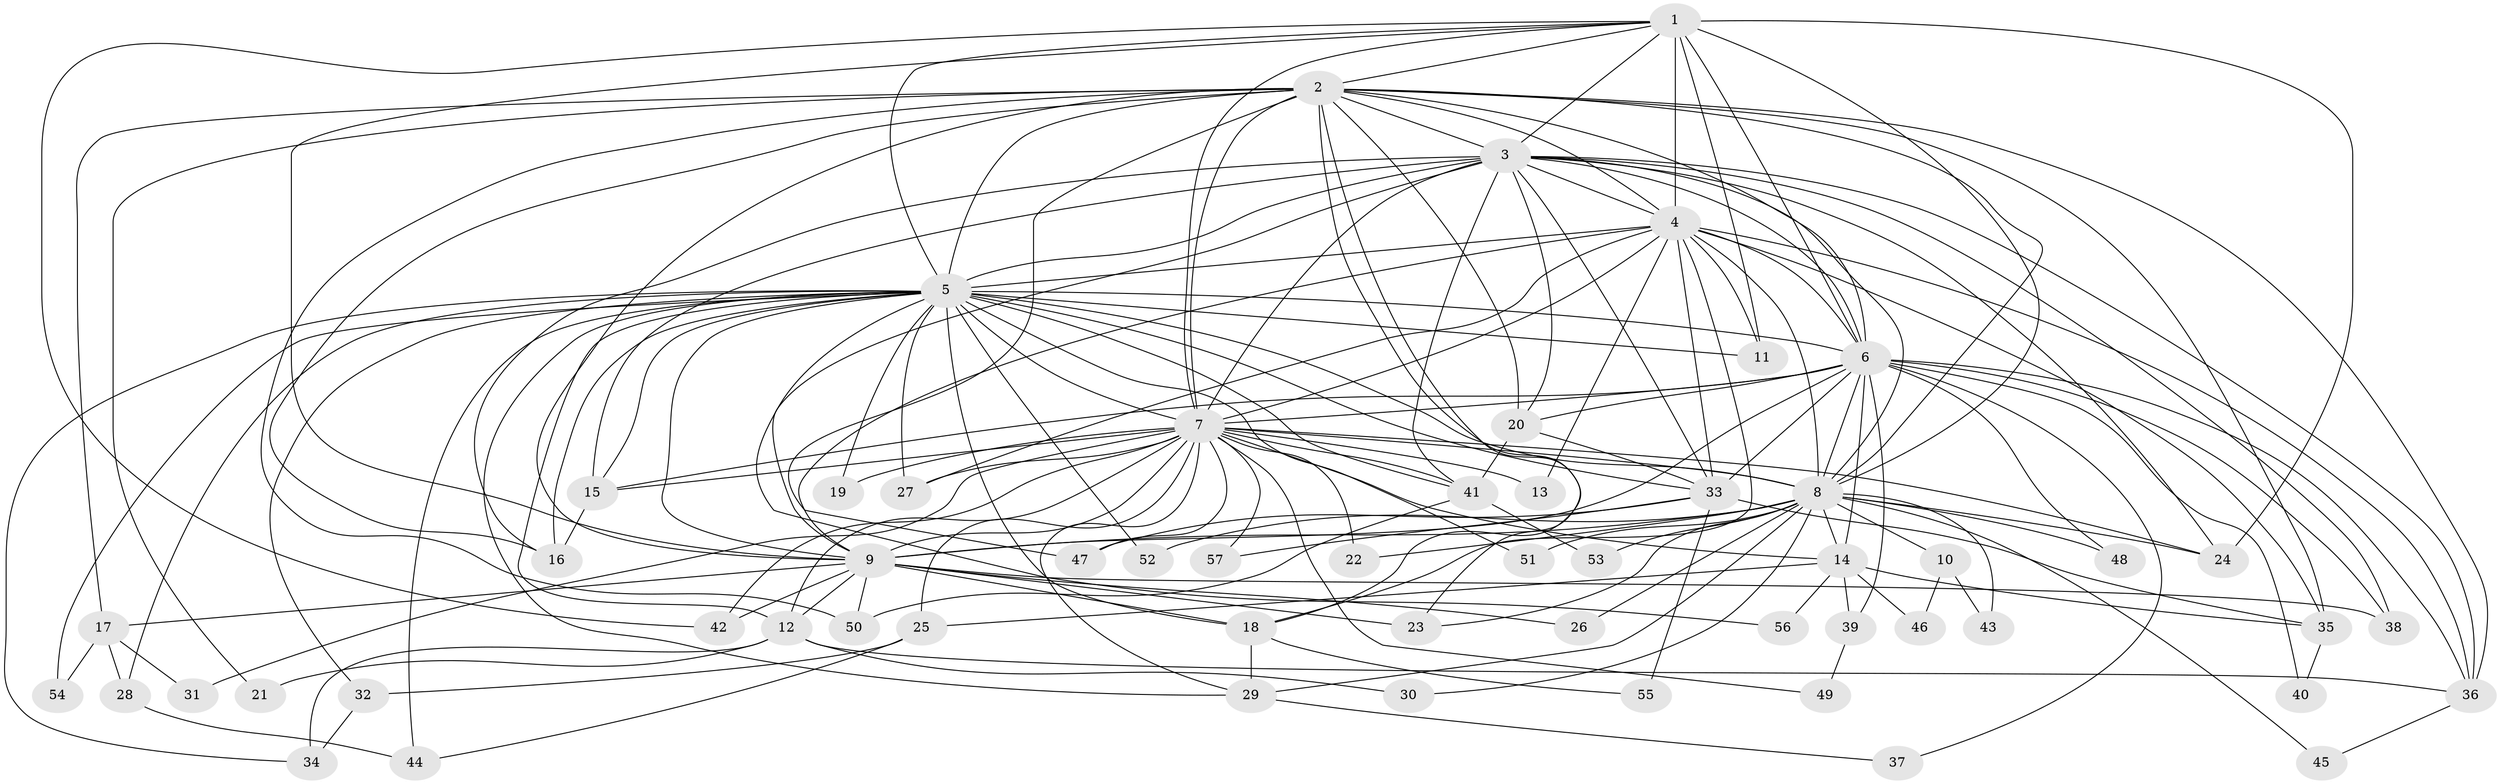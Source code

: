 // original degree distribution, {18: 0.008771929824561403, 21: 0.017543859649122806, 22: 0.008771929824561403, 23: 0.017543859649122806, 20: 0.008771929824561403, 25: 0.008771929824561403, 29: 0.008771929824561403, 27: 0.008771929824561403, 4: 0.10526315789473684, 3: 0.24561403508771928, 6: 0.017543859649122806, 5: 0.02631578947368421, 2: 0.5175438596491229}
// Generated by graph-tools (version 1.1) at 2025/34/03/09/25 02:34:48]
// undirected, 57 vertices, 163 edges
graph export_dot {
graph [start="1"]
  node [color=gray90,style=filled];
  1;
  2;
  3;
  4;
  5;
  6;
  7;
  8;
  9;
  10;
  11;
  12;
  13;
  14;
  15;
  16;
  17;
  18;
  19;
  20;
  21;
  22;
  23;
  24;
  25;
  26;
  27;
  28;
  29;
  30;
  31;
  32;
  33;
  34;
  35;
  36;
  37;
  38;
  39;
  40;
  41;
  42;
  43;
  44;
  45;
  46;
  47;
  48;
  49;
  50;
  51;
  52;
  53;
  54;
  55;
  56;
  57;
  1 -- 2 [weight=1.0];
  1 -- 3 [weight=2.0];
  1 -- 4 [weight=2.0];
  1 -- 5 [weight=3.0];
  1 -- 6 [weight=2.0];
  1 -- 7 [weight=1.0];
  1 -- 8 [weight=1.0];
  1 -- 9 [weight=1.0];
  1 -- 11 [weight=1.0];
  1 -- 24 [weight=4.0];
  1 -- 42 [weight=1.0];
  2 -- 3 [weight=1.0];
  2 -- 4 [weight=1.0];
  2 -- 5 [weight=2.0];
  2 -- 6 [weight=2.0];
  2 -- 7 [weight=1.0];
  2 -- 8 [weight=1.0];
  2 -- 9 [weight=1.0];
  2 -- 16 [weight=1.0];
  2 -- 17 [weight=1.0];
  2 -- 18 [weight=1.0];
  2 -- 20 [weight=2.0];
  2 -- 21 [weight=1.0];
  2 -- 23 [weight=1.0];
  2 -- 35 [weight=1.0];
  2 -- 36 [weight=1.0];
  2 -- 47 [weight=1.0];
  2 -- 50 [weight=1.0];
  3 -- 4 [weight=1.0];
  3 -- 5 [weight=2.0];
  3 -- 6 [weight=1.0];
  3 -- 7 [weight=1.0];
  3 -- 8 [weight=1.0];
  3 -- 9 [weight=1.0];
  3 -- 15 [weight=1.0];
  3 -- 16 [weight=3.0];
  3 -- 20 [weight=1.0];
  3 -- 24 [weight=2.0];
  3 -- 33 [weight=2.0];
  3 -- 36 [weight=1.0];
  3 -- 38 [weight=1.0];
  3 -- 41 [weight=1.0];
  4 -- 5 [weight=2.0];
  4 -- 6 [weight=1.0];
  4 -- 7 [weight=1.0];
  4 -- 8 [weight=1.0];
  4 -- 9 [weight=1.0];
  4 -- 11 [weight=1.0];
  4 -- 13 [weight=1.0];
  4 -- 18 [weight=1.0];
  4 -- 27 [weight=1.0];
  4 -- 33 [weight=7.0];
  4 -- 35 [weight=1.0];
  4 -- 36 [weight=1.0];
  5 -- 6 [weight=3.0];
  5 -- 7 [weight=3.0];
  5 -- 8 [weight=2.0];
  5 -- 9 [weight=2.0];
  5 -- 11 [weight=1.0];
  5 -- 12 [weight=1.0];
  5 -- 15 [weight=1.0];
  5 -- 16 [weight=1.0];
  5 -- 18 [weight=1.0];
  5 -- 19 [weight=1.0];
  5 -- 27 [weight=1.0];
  5 -- 28 [weight=1.0];
  5 -- 29 [weight=1.0];
  5 -- 32 [weight=1.0];
  5 -- 33 [weight=2.0];
  5 -- 34 [weight=1.0];
  5 -- 41 [weight=1.0];
  5 -- 44 [weight=1.0];
  5 -- 51 [weight=1.0];
  5 -- 52 [weight=1.0];
  5 -- 54 [weight=1.0];
  5 -- 56 [weight=1.0];
  6 -- 7 [weight=2.0];
  6 -- 8 [weight=1.0];
  6 -- 9 [weight=1.0];
  6 -- 14 [weight=1.0];
  6 -- 15 [weight=1.0];
  6 -- 20 [weight=1.0];
  6 -- 33 [weight=2.0];
  6 -- 36 [weight=1.0];
  6 -- 37 [weight=1.0];
  6 -- 38 [weight=1.0];
  6 -- 39 [weight=1.0];
  6 -- 40 [weight=1.0];
  6 -- 48 [weight=1.0];
  7 -- 8 [weight=2.0];
  7 -- 9 [weight=2.0];
  7 -- 12 [weight=1.0];
  7 -- 13 [weight=2.0];
  7 -- 14 [weight=1.0];
  7 -- 15 [weight=1.0];
  7 -- 19 [weight=1.0];
  7 -- 22 [weight=1.0];
  7 -- 24 [weight=1.0];
  7 -- 25 [weight=1.0];
  7 -- 27 [weight=1.0];
  7 -- 29 [weight=1.0];
  7 -- 31 [weight=1.0];
  7 -- 41 [weight=1.0];
  7 -- 42 [weight=1.0];
  7 -- 47 [weight=1.0];
  7 -- 49 [weight=1.0];
  7 -- 57 [weight=1.0];
  8 -- 9 [weight=3.0];
  8 -- 10 [weight=1.0];
  8 -- 14 [weight=2.0];
  8 -- 22 [weight=1.0];
  8 -- 23 [weight=1.0];
  8 -- 24 [weight=1.0];
  8 -- 26 [weight=1.0];
  8 -- 29 [weight=1.0];
  8 -- 30 [weight=1.0];
  8 -- 43 [weight=1.0];
  8 -- 45 [weight=1.0];
  8 -- 48 [weight=1.0];
  8 -- 51 [weight=1.0];
  8 -- 52 [weight=1.0];
  8 -- 53 [weight=1.0];
  9 -- 12 [weight=2.0];
  9 -- 17 [weight=1.0];
  9 -- 18 [weight=1.0];
  9 -- 23 [weight=2.0];
  9 -- 26 [weight=1.0];
  9 -- 38 [weight=1.0];
  9 -- 42 [weight=1.0];
  9 -- 50 [weight=1.0];
  10 -- 43 [weight=1.0];
  10 -- 46 [weight=1.0];
  12 -- 21 [weight=1.0];
  12 -- 30 [weight=1.0];
  12 -- 34 [weight=1.0];
  12 -- 36 [weight=1.0];
  14 -- 25 [weight=1.0];
  14 -- 35 [weight=1.0];
  14 -- 39 [weight=1.0];
  14 -- 46 [weight=1.0];
  14 -- 56 [weight=1.0];
  15 -- 16 [weight=1.0];
  17 -- 28 [weight=1.0];
  17 -- 31 [weight=1.0];
  17 -- 54 [weight=1.0];
  18 -- 29 [weight=1.0];
  18 -- 55 [weight=1.0];
  20 -- 33 [weight=1.0];
  20 -- 41 [weight=1.0];
  25 -- 32 [weight=1.0];
  25 -- 44 [weight=1.0];
  28 -- 44 [weight=1.0];
  29 -- 37 [weight=1.0];
  32 -- 34 [weight=1.0];
  33 -- 35 [weight=1.0];
  33 -- 47 [weight=1.0];
  33 -- 55 [weight=1.0];
  33 -- 57 [weight=1.0];
  35 -- 40 [weight=1.0];
  36 -- 45 [weight=1.0];
  39 -- 49 [weight=1.0];
  41 -- 50 [weight=1.0];
  41 -- 53 [weight=1.0];
}
